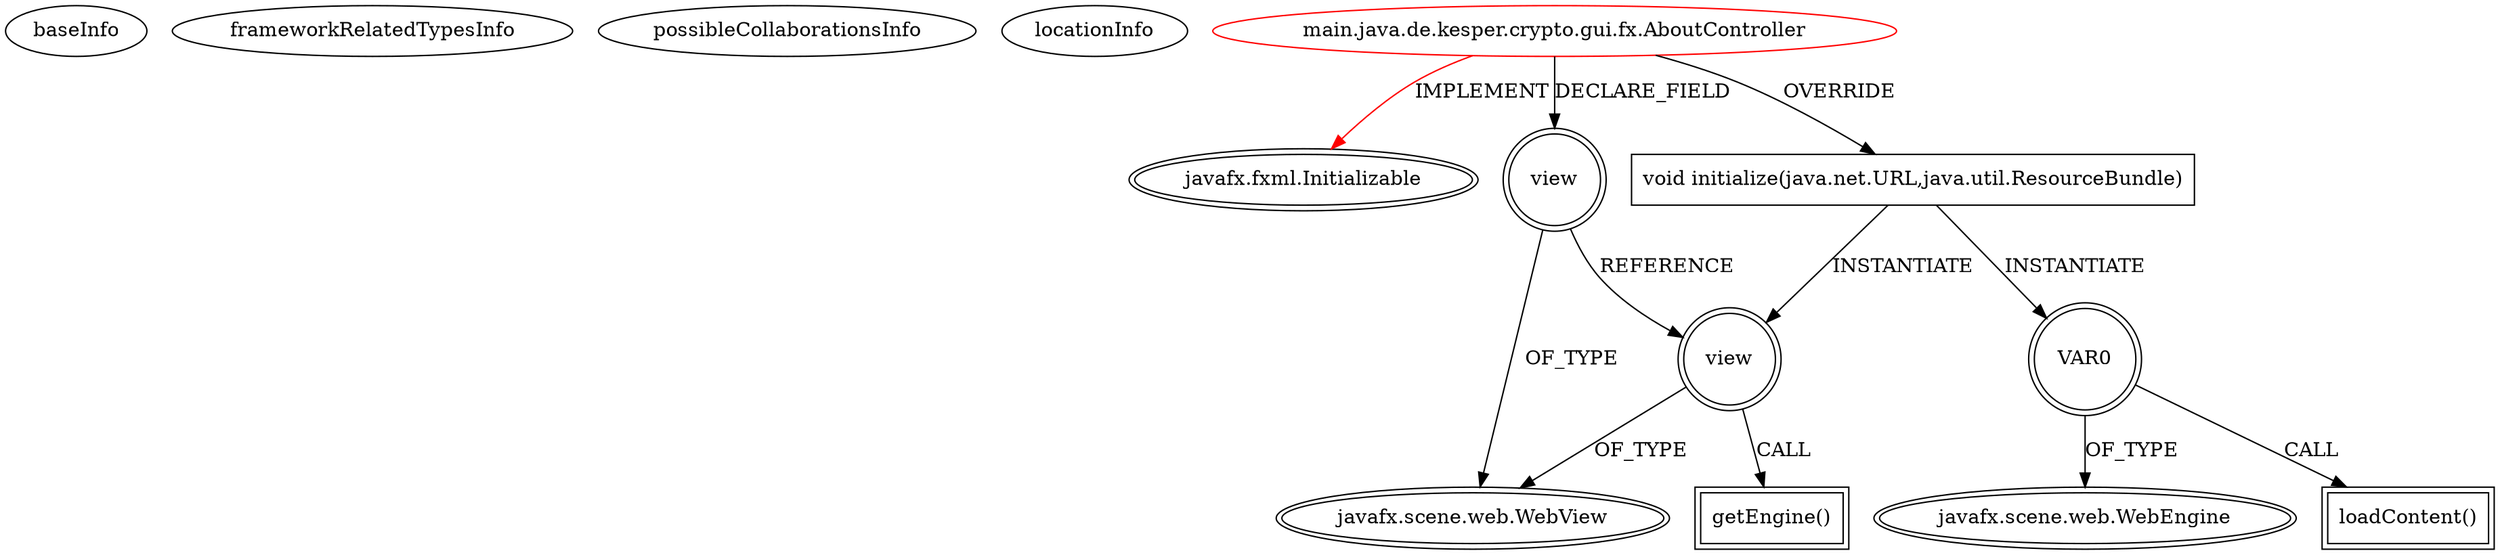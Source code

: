 digraph {
baseInfo[graphId=4217,category="extension_graph",isAnonymous=false,possibleRelation=false]
frameworkRelatedTypesInfo[0="javafx.fxml.Initializable"]
possibleCollaborationsInfo[]
locationInfo[projectName="skesper-crypto",filePath="/skesper-crypto/crypto-master/src/main/java/de/kesper/crypto/gui/fx/AboutController.java",contextSignature="AboutController",graphId="4217"]
0[label="main.java.de.kesper.crypto.gui.fx.AboutController",vertexType="ROOT_CLIENT_CLASS_DECLARATION",isFrameworkType=false,color=red]
1[label="javafx.fxml.Initializable",vertexType="FRAMEWORK_INTERFACE_TYPE",isFrameworkType=true,peripheries=2]
2[label="view",vertexType="FIELD_DECLARATION",isFrameworkType=true,peripheries=2,shape=circle]
3[label="javafx.scene.web.WebView",vertexType="FRAMEWORK_CLASS_TYPE",isFrameworkType=true,peripheries=2]
4[label="void initialize(java.net.URL,java.util.ResourceBundle)",vertexType="OVERRIDING_METHOD_DECLARATION",isFrameworkType=false,shape=box]
5[label="VAR0",vertexType="VARIABLE_EXPRESION",isFrameworkType=true,peripheries=2,shape=circle]
7[label="javafx.scene.web.WebEngine",vertexType="FRAMEWORK_CLASS_TYPE",isFrameworkType=true,peripheries=2]
6[label="loadContent()",vertexType="INSIDE_CALL",isFrameworkType=true,peripheries=2,shape=box]
8[label="view",vertexType="VARIABLE_EXPRESION",isFrameworkType=true,peripheries=2,shape=circle]
9[label="getEngine()",vertexType="INSIDE_CALL",isFrameworkType=true,peripheries=2,shape=box]
0->1[label="IMPLEMENT",color=red]
0->2[label="DECLARE_FIELD"]
2->3[label="OF_TYPE"]
0->4[label="OVERRIDE"]
4->5[label="INSTANTIATE"]
5->7[label="OF_TYPE"]
5->6[label="CALL"]
4->8[label="INSTANTIATE"]
2->8[label="REFERENCE"]
8->3[label="OF_TYPE"]
8->9[label="CALL"]
}
